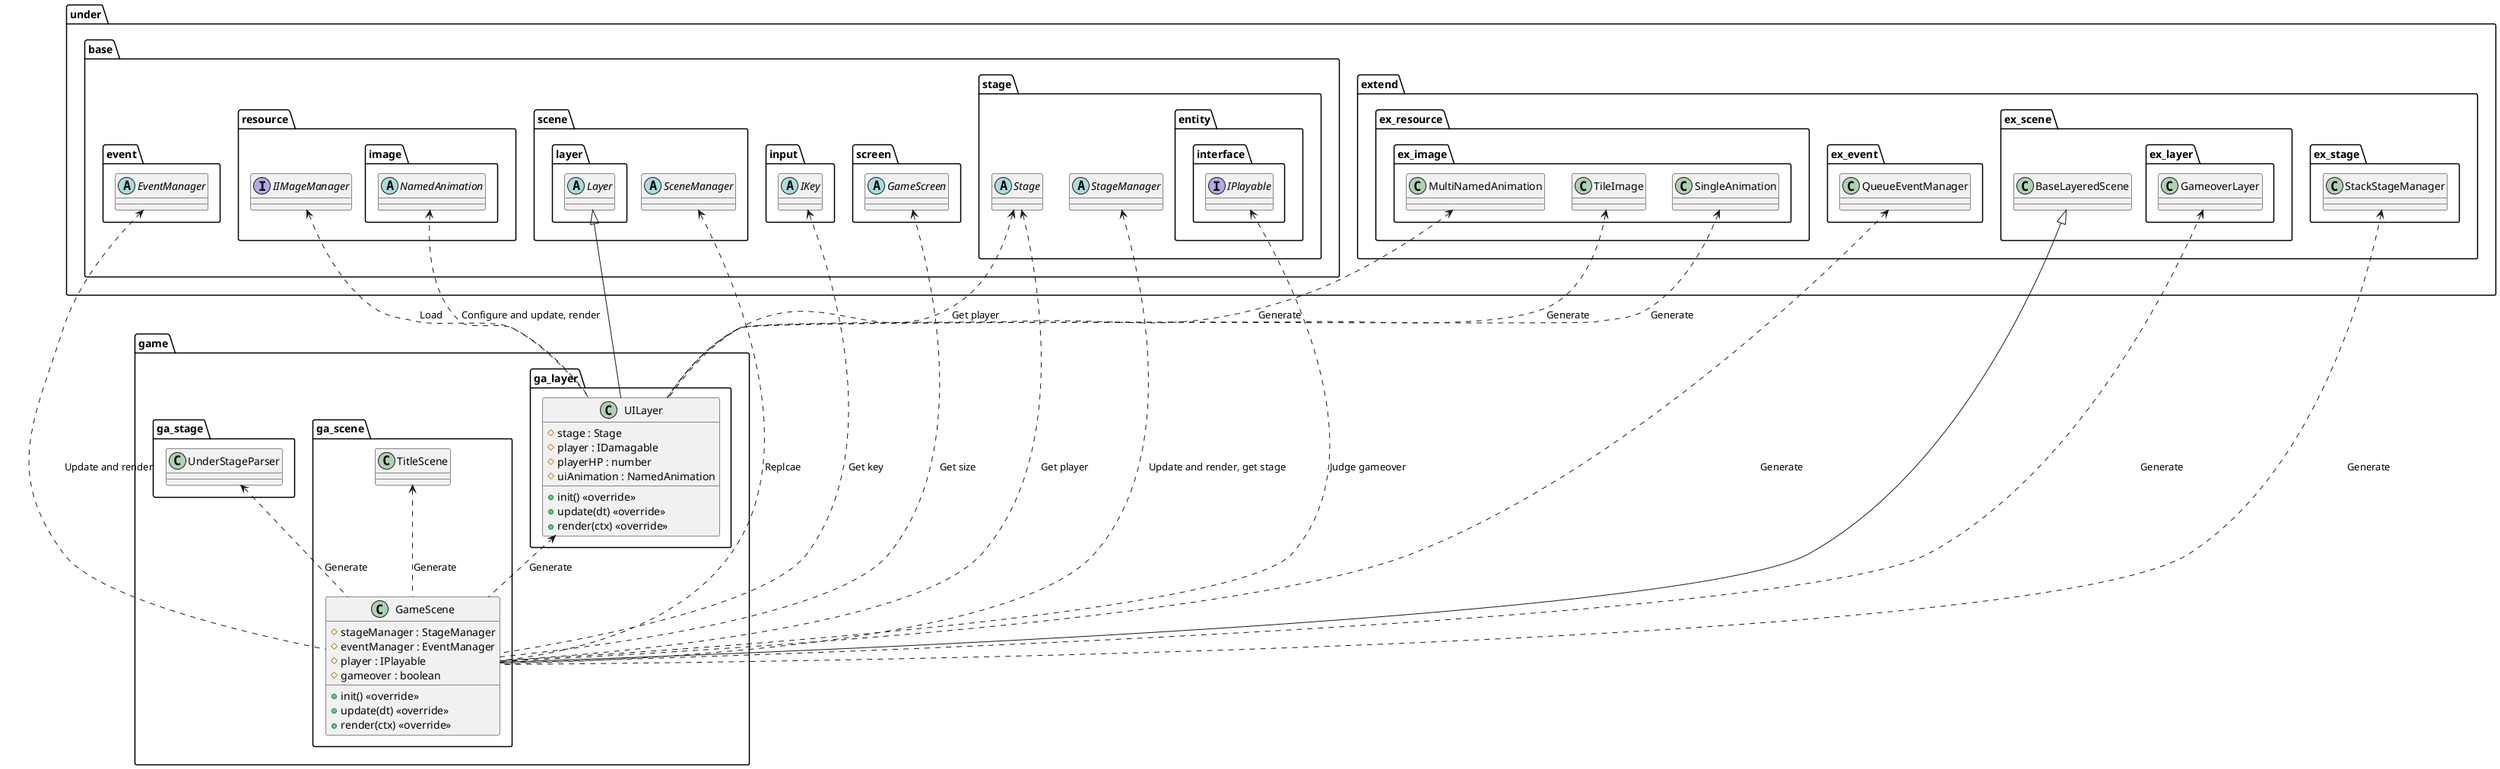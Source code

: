 @startuml SceneGame

package game {
    package ga_layer {
        class UILayer {
            #stage : Stage
            #player : IDamagable
            #playerHP : number
            #uiAnimation : NamedAnimation
            +init() <<override>>
            +update(dt) <<override>>
            +render(ctx) <<override>>
        }
    }
    package ga_scene {
        class GameScene {
            #stageManager : StageManager
            #eventManager : EventManager
            #player : IPlayable
            #gameover : boolean
            +init() <<override>>
            +update(dt) <<override>>
            +render(ctx) <<override>>
        }
    }
}

package under {
    package base {
        package event {
            abstract EventManager
        }
        package input {
            abstract IKey
        }
        package resource {
            interface IIMageManager
            package image {
                abstract NamedAnimation
            }
        }
        package screen {
            abstract GameScreen
        }
        package scene {
            abstract SceneManager
            package layer {
                abstract Layer
            }
        }
        package stage {
            abstract StageManager
            abstract Stage
            package entity {
                package interface {
                    interface IPlayable
                }
            }
        }
    }

    package extend {
        package ex_event {
            class QueueEventManager
        }
        package ex_resource {
            package ex_image {
                class TileImage
                class SingleAnimation
                class MultiNamedAnimation
            }
        }
        package ex_scene {
            class BaseLayeredScene
            package ex_layer {
                class GameoverLayer
            }
        }
        package ex_stage {
            class StackStageManager
        }
    }
}

package game {
    package ga_scene {
        class TitleScene
    }
    package ga_stage {
        class UnderStageParser
    }
}

UnderStageParser <.. GameScene  : Generate
StackStageManager <.. GameScene : Generate
QueueEventManager <.. GameScene : Generate
UILayer <.. GameScene  : Generate
GameoverLayer <.. GameScene  : Generate
TitleScene <.. GameScene  : Generate
IPlayable <.. GameScene  : Judge gameover
StageManager <.. GameScene : Update and render, get stage
Stage <.. GameScene : Get player
EventManager <.. GameScene : Update and render
IKey <.. GameScene : Get key
SceneManager <.. GameScene : Replcae
GameScreen <..GameScene : Get size

Stage <.. UILayer : Get player
IIMageManager <.. UILayer : Load
MultiNamedAnimation <.. UILayer : Generate
SingleAnimation <.. UILayer : Generate
TileImage <.. UILayer : Generate
NamedAnimation <.. UILayer : Configure and update, render

BaseLayeredScene <|-- GameScene
Layer <|-- UILayer

@enduml
